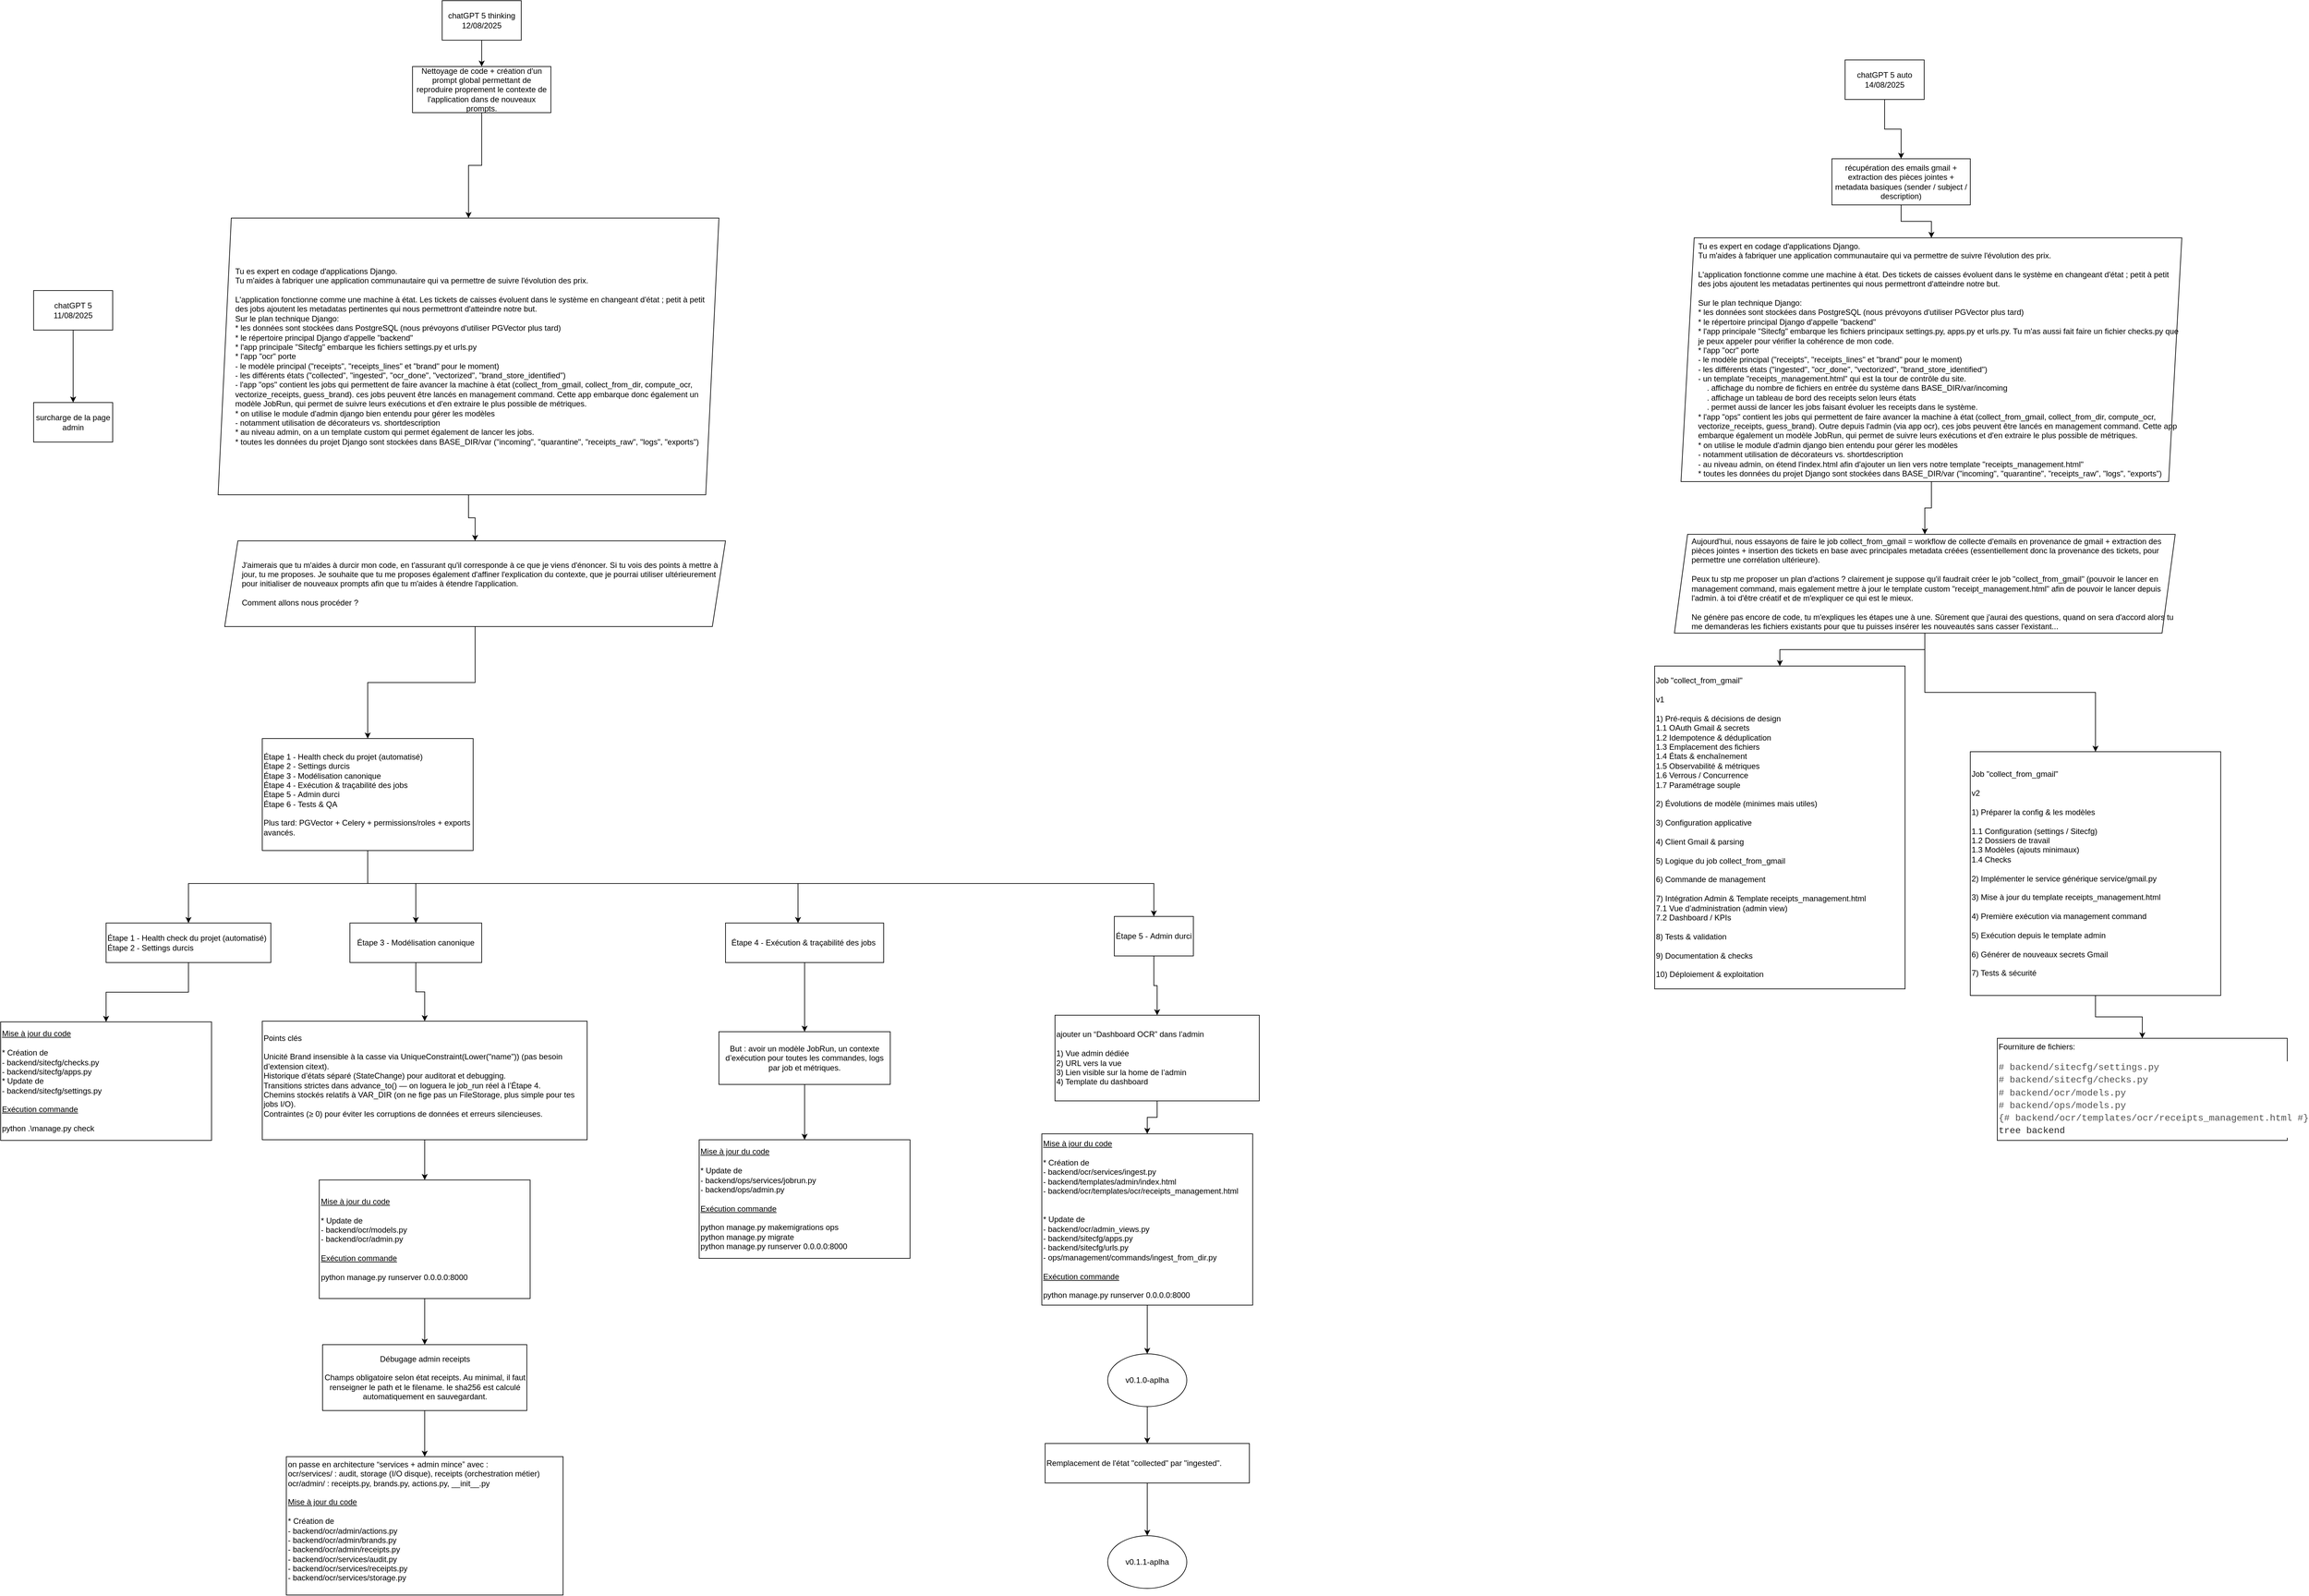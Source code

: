 <mxfile version="28.0.6">
  <diagram name="Page-1" id="8cAgOMzsa88dXhZdrE5C">
    <mxGraphModel dx="1042" dy="1891" grid="1" gridSize="10" guides="1" tooltips="1" connect="1" arrows="1" fold="1" page="1" pageScale="1" pageWidth="827" pageHeight="1169" math="0" shadow="0">
      <root>
        <mxCell id="0" />
        <mxCell id="1" parent="0" />
        <mxCell id="dkjHgfxtDHa3xEaJLgyd-1" style="edgeStyle=orthogonalEdgeStyle;rounded=0;orthogonalLoop=1;jettySize=auto;html=1;" parent="1" source="loap9uXRFmGftXZ2aNcR-1" target="loap9uXRFmGftXZ2aNcR-2" edge="1">
          <mxGeometry relative="1" as="geometry" />
        </mxCell>
        <mxCell id="loap9uXRFmGftXZ2aNcR-1" value="chatGPT 5&lt;div&gt;11/08/2025&lt;/div&gt;" style="rounded=0;whiteSpace=wrap;html=1;" parent="1" vertex="1">
          <mxGeometry x="160" y="60" width="120" height="60" as="geometry" />
        </mxCell>
        <mxCell id="loap9uXRFmGftXZ2aNcR-2" value="surcharge de la page admin" style="rounded=0;whiteSpace=wrap;html=1;" parent="1" vertex="1">
          <mxGeometry x="160" y="230" width="120" height="60" as="geometry" />
        </mxCell>
        <mxCell id="dkjHgfxtDHa3xEaJLgyd-6" style="edgeStyle=orthogonalEdgeStyle;rounded=0;orthogonalLoop=1;jettySize=auto;html=1;" parent="1" source="5na9Em1bIuvDeGic2Il7-7" target="dkjHgfxtDHa3xEaJLgyd-5" edge="1">
          <mxGeometry relative="1" as="geometry" />
        </mxCell>
        <mxCell id="5na9Em1bIuvDeGic2Il7-8" style="edgeStyle=orthogonalEdgeStyle;rounded=0;orthogonalLoop=1;jettySize=auto;html=1;" parent="1" source="dkjHgfxtDHa3xEaJLgyd-2" target="5na9Em1bIuvDeGic2Il7-7" edge="1">
          <mxGeometry relative="1" as="geometry" />
        </mxCell>
        <mxCell id="dkjHgfxtDHa3xEaJLgyd-2" value="Nettoyage de code + création d&#39;un prompt global permettant de reproduire proprement le contexte de l&#39;application dans de nouveaux prompts." style="rounded=0;whiteSpace=wrap;html=1;" parent="1" vertex="1">
          <mxGeometry x="735" y="-280" width="210" height="70" as="geometry" />
        </mxCell>
        <mxCell id="dkjHgfxtDHa3xEaJLgyd-3" style="edgeStyle=orthogonalEdgeStyle;rounded=0;orthogonalLoop=1;jettySize=auto;html=1;" parent="1" source="dkjHgfxtDHa3xEaJLgyd-4" target="dkjHgfxtDHa3xEaJLgyd-2" edge="1">
          <mxGeometry relative="1" as="geometry">
            <mxPoint x="840" y="-250" as="targetPoint" />
          </mxGeometry>
        </mxCell>
        <mxCell id="dkjHgfxtDHa3xEaJLgyd-4" value="chatGPT 5 thinking&lt;div&gt;12/08/2025&lt;/div&gt;" style="rounded=0;whiteSpace=wrap;html=1;" parent="1" vertex="1">
          <mxGeometry x="780" y="-380" width="120" height="60" as="geometry" />
        </mxCell>
        <mxCell id="dkjHgfxtDHa3xEaJLgyd-45" style="edgeStyle=orthogonalEdgeStyle;rounded=0;orthogonalLoop=1;jettySize=auto;html=1;" parent="1" source="dkjHgfxtDHa3xEaJLgyd-5" target="dkjHgfxtDHa3xEaJLgyd-44" edge="1">
          <mxGeometry relative="1" as="geometry" />
        </mxCell>
        <mxCell id="dkjHgfxtDHa3xEaJLgyd-5" value="&lt;div&gt;&lt;span style=&quot;background-color: transparent; color: light-dark(rgb(0, 0, 0), rgb(255, 255, 255));&quot;&gt;&lt;div style=&quot;&quot;&gt;J&#39;aimerais que tu m&#39;aides à durcir mon code, en t&#39;assurant qu&#39;il corresponde à ce que je viens d&#39;énoncer. Si tu vois des points à mettre à jour, tu me proposes. Je souhaite que tu me proposes également d&#39;affiner l&#39;explication du contexte, que je pourrai utiliser ultérieurement pour initialiser de nouveaux prompts afin que tu m&#39;aides à étendre l&#39;application.&lt;br&gt;&lt;br&gt;Comment allons nous procéder ?&lt;/div&gt;&lt;/span&gt;&lt;span style=&quot;background-color: transparent; color: light-dark(rgb(0, 0, 0), rgb(255, 255, 255));&quot;&gt;&lt;/span&gt;&lt;/div&gt;" style="shape=parallelogram;perimeter=parallelogramPerimeter;whiteSpace=wrap;html=1;fixedSize=1;align=left;spacingLeft=24;" parent="1" vertex="1">
          <mxGeometry x="450" y="440" width="760" height="130" as="geometry" />
        </mxCell>
        <mxCell id="5na9Em1bIuvDeGic2Il7-12" style="edgeStyle=orthogonalEdgeStyle;rounded=0;orthogonalLoop=1;jettySize=auto;html=1;" parent="1" source="dkjHgfxtDHa3xEaJLgyd-7" target="5na9Em1bIuvDeGic2Il7-11" edge="1">
          <mxGeometry relative="1" as="geometry" />
        </mxCell>
        <mxCell id="A_RzVAHbf0hk7DMENo9k-2" style="edgeStyle=orthogonalEdgeStyle;rounded=0;orthogonalLoop=1;jettySize=auto;html=1;" edge="1" parent="1" source="dkjHgfxtDHa3xEaJLgyd-7" target="A_RzVAHbf0hk7DMENo9k-1">
          <mxGeometry relative="1" as="geometry" />
        </mxCell>
        <mxCell id="dkjHgfxtDHa3xEaJLgyd-7" value="&lt;div&gt;&lt;span style=&quot;background-color: transparent; color: light-dark(rgb(0, 0, 0), rgb(255, 255, 255));&quot;&gt;Aujourd&#39;hui, nous essayons de faire le job&amp;nbsp;&lt;/span&gt;&lt;span style=&quot;background-color: transparent; color: light-dark(rgb(0, 0, 0), rgb(255, 255, 255));&quot;&gt;collect_from_gmail&amp;nbsp;&lt;/span&gt;&lt;span style=&quot;background-color: transparent; color: light-dark(rgb(0, 0, 0), rgb(255, 255, 255));&quot;&gt;= workflow de collecte d&#39;emails en provenance de gmail + extraction des pièces jointes + insertion des tickets en base avec principales metadata créées (essentiellement donc la provenance des tickets, pour permettre une corrélation ultérieure).&lt;/span&gt;&lt;/div&gt;&lt;div&gt;&lt;span style=&quot;background-color: transparent; color: light-dark(rgb(0, 0, 0), rgb(255, 255, 255));&quot;&gt;&lt;div style=&quot;&quot;&gt;&lt;span style=&quot;background-color: transparent; color: light-dark(rgb(0, 0, 0), rgb(255, 255, 255));&quot;&gt;&lt;br&gt;Peux tu stp me proposer un plan d&#39;actions ? clairement je suppose qu&#39;il faudrait créer le job &quot;collect_from_gmail&quot; (pouvoir le lancer en management command, mais egalement mettre à jour le template custom &quot;receipt_management.html&quot; afin de pouvoir le lancer depuis l&#39;admin. à toi d&#39;être créatif et de m&#39;expliquer ce qui est le mieux.&lt;br&gt;&lt;br&gt;Ne génère pas encore de code, tu m&#39;expliques les étapes une à une. Sûrement que j&#39;aurai des questions, quand on sera d&#39;accord alors tu me demanderas les fichiers existants pour que tu puisses insérer les nouveautés sans casser l&#39;existant...&lt;/span&gt;&lt;/div&gt;&lt;/span&gt;&lt;span style=&quot;background-color: transparent; color: light-dark(rgb(0, 0, 0), rgb(255, 255, 255));&quot;&gt;&lt;/span&gt;&lt;/div&gt;" style="shape=parallelogram;perimeter=parallelogramPerimeter;whiteSpace=wrap;html=1;fixedSize=1;align=left;spacingLeft=24;" parent="1" vertex="1">
          <mxGeometry x="2650" y="430" width="760" height="150" as="geometry" />
        </mxCell>
        <mxCell id="b1-2F7JApIBx82Chm0zd-1" style="edgeStyle=orthogonalEdgeStyle;rounded=0;orthogonalLoop=1;jettySize=auto;html=1;" parent="1" source="dkjHgfxtDHa3xEaJLgyd-8" target="5na9Em1bIuvDeGic2Il7-9" edge="1">
          <mxGeometry relative="1" as="geometry" />
        </mxCell>
        <mxCell id="dkjHgfxtDHa3xEaJLgyd-8" value="récupération des emails gmail + extraction des pièces jointes + metadata basiques (sender / subject / description)" style="rounded=0;whiteSpace=wrap;html=1;" parent="1" vertex="1">
          <mxGeometry x="2889" y="-140" width="210" height="70" as="geometry" />
        </mxCell>
        <mxCell id="dkjHgfxtDHa3xEaJLgyd-27" value="&lt;u&gt;Mise à jour du code&lt;/u&gt;&lt;div&gt;&lt;br&gt;* Création de&amp;nbsp;&lt;br&gt;&lt;div&gt;- backend/sitecfg/checks.py&lt;/div&gt;&lt;div&gt;- backend/sitecfg/apps.py&lt;br&gt;&lt;span style=&quot;text-align: center;&quot;&gt;* Update de&amp;nbsp;&lt;/span&gt;&lt;br style=&quot;text-align: center;&quot;&gt;&lt;span style=&quot;text-align: center;&quot;&gt;- backend/sitecfg/settings.py&lt;br&gt;&lt;br&gt;&lt;u&gt;Exécution&amp;nbsp;&lt;/u&gt;&lt;/span&gt;&lt;span style=&quot;text-align: center; background-color: transparent; color: light-dark(rgb(0, 0, 0), rgb(255, 255, 255));&quot;&gt;&lt;u&gt;commande&lt;br&gt;&lt;/u&gt;&lt;br&gt;&lt;/span&gt;&lt;span style=&quot;text-align: center;&quot;&gt;python .\manage.py check&lt;/span&gt;&lt;span style=&quot;text-align: center; background-color: transparent; color: light-dark(rgb(0, 0, 0), rgb(255, 255, 255));&quot;&gt;&lt;/span&gt;&lt;/div&gt;&lt;/div&gt;" style="rounded=0;whiteSpace=wrap;html=1;align=left;" parent="1" vertex="1">
          <mxGeometry x="110" y="1170" width="320" height="180" as="geometry" />
        </mxCell>
        <mxCell id="dkjHgfxtDHa3xEaJLgyd-48" style="edgeStyle=orthogonalEdgeStyle;rounded=0;orthogonalLoop=1;jettySize=auto;html=1;" parent="1" source="dkjHgfxtDHa3xEaJLgyd-44" target="dkjHgfxtDHa3xEaJLgyd-47" edge="1">
          <mxGeometry relative="1" as="geometry">
            <Array as="points">
              <mxPoint x="667" y="960" />
              <mxPoint x="395" y="960" />
            </Array>
          </mxGeometry>
        </mxCell>
        <mxCell id="dkjHgfxtDHa3xEaJLgyd-51" style="edgeStyle=orthogonalEdgeStyle;rounded=0;orthogonalLoop=1;jettySize=auto;html=1;" parent="1" source="dkjHgfxtDHa3xEaJLgyd-44" target="dkjHgfxtDHa3xEaJLgyd-50" edge="1">
          <mxGeometry relative="1" as="geometry">
            <mxPoint x="827" y="970" as="sourcePoint" />
            <mxPoint x="1470" y="1155" as="targetPoint" />
            <Array as="points">
              <mxPoint x="667" y="960" />
              <mxPoint x="1860" y="960" />
            </Array>
          </mxGeometry>
        </mxCell>
        <mxCell id="dkjHgfxtDHa3xEaJLgyd-55" style="edgeStyle=orthogonalEdgeStyle;rounded=0;orthogonalLoop=1;jettySize=auto;html=1;" parent="1" source="dkjHgfxtDHa3xEaJLgyd-44" target="dkjHgfxtDHa3xEaJLgyd-54" edge="1">
          <mxGeometry relative="1" as="geometry">
            <Array as="points">
              <mxPoint x="667" y="960" />
              <mxPoint x="740" y="960" />
            </Array>
          </mxGeometry>
        </mxCell>
        <mxCell id="dkjHgfxtDHa3xEaJLgyd-44" value="&lt;span style=&quot;text-align: center;&quot; data-end=&quot;276&quot; data-start=&quot;227&quot;&gt;&lt;span style=&quot;&quot; data-end=&quot;276&quot; data-start=&quot;227&quot;&gt;Étape 1 -&amp;nbsp;&lt;/span&gt;Health check du projet (automatisé)&lt;br&gt;&lt;/span&gt;&lt;div&gt;&lt;span style=&quot;text-align: center;&quot; data-end=&quot;276&quot; data-start=&quot;227&quot;&gt;&lt;span data-end=&quot;721&quot; data-start=&quot;692&quot;&gt;&lt;span style=&quot;background-color: transparent; color: light-dark(rgb(0, 0, 0), rgb(255, 255, 255));&quot; data-end=&quot;276&quot; data-start=&quot;227&quot;&gt;&lt;span data-end=&quot;721&quot; data-start=&quot;692&quot;&gt;Étape 2 -&amp;nbsp;&lt;/span&gt;&lt;/span&gt;Settings durcis&lt;br&gt;&lt;span data-end=&quot;1105&quot; data-start=&quot;1069&quot;&gt;&lt;span data-end=&quot;276&quot; data-start=&quot;227&quot;&gt;&lt;span data-end=&quot;721&quot; data-start=&quot;692&quot;&gt;&lt;span data-end=&quot;1105&quot; data-start=&quot;1069&quot;&gt;Étape 3 -&amp;nbsp;&lt;/span&gt;&lt;/span&gt;&lt;/span&gt;Modélisation canonique&lt;br&gt;&lt;span data-end=&quot;1663&quot; data-start=&quot;1617&quot;&gt;&lt;span data-end=&quot;276&quot; data-start=&quot;227&quot;&gt;&lt;span data-end=&quot;721&quot; data-start=&quot;692&quot;&gt;&lt;span data-end=&quot;1105&quot; data-start=&quot;1069&quot;&gt;&lt;span data-end=&quot;1663&quot; data-start=&quot;1617&quot;&gt;Étape 4 -&amp;nbsp;&lt;/span&gt;&lt;/span&gt;&lt;/span&gt;&lt;/span&gt;Exécution &amp;amp; traçabilité des jobs&amp;nbsp;&lt;/span&gt;&lt;/span&gt;&lt;/span&gt;&lt;/span&gt;&lt;/div&gt;&lt;div&gt;&lt;span style=&quot;text-align: center;&quot; data-end=&quot;276&quot; data-start=&quot;227&quot;&gt;&lt;span data-end=&quot;721&quot; data-start=&quot;692&quot;&gt;&lt;span data-end=&quot;1105&quot; data-start=&quot;1069&quot;&gt;&lt;span data-end=&quot;1663&quot; data-start=&quot;1617&quot;&gt;&lt;span data-end=&quot;2118&quot; data-start=&quot;2093&quot;&gt;&lt;span style=&quot;background-color: transparent; color: light-dark(rgb(0, 0, 0), rgb(255, 255, 255));&quot; data-end=&quot;276&quot; data-start=&quot;227&quot;&gt;&lt;span data-end=&quot;721&quot; data-start=&quot;692&quot;&gt;Étape 5 -&amp;nbsp;&lt;/span&gt;&lt;/span&gt;Admin durci&lt;/span&gt;&lt;/span&gt;&lt;/span&gt;&lt;/span&gt;&lt;/span&gt;&lt;/div&gt;&lt;div&gt;&lt;span style=&quot;text-align: center;&quot; data-end=&quot;276&quot; data-start=&quot;227&quot;&gt;&lt;span data-end=&quot;721&quot; data-start=&quot;692&quot;&gt;&lt;span data-end=&quot;1105&quot; data-start=&quot;1069&quot;&gt;&lt;span data-end=&quot;1663&quot; data-start=&quot;1617&quot;&gt;&lt;span data-end=&quot;2118&quot; data-start=&quot;2093&quot;&gt;&lt;span data-end=&quot;2527&quot; data-start=&quot;2503&quot;&gt;&lt;span style=&quot;background-color: transparent; color: light-dark(rgb(0, 0, 0), rgb(255, 255, 255));&quot; data-end=&quot;276&quot; data-start=&quot;227&quot;&gt;&lt;span data-end=&quot;721&quot; data-start=&quot;692&quot;&gt;Étape 6 -&amp;nbsp;&lt;/span&gt;&lt;/span&gt;Tests &amp;amp; QA&lt;/span&gt;&lt;/span&gt;&lt;/span&gt;&lt;/span&gt;&lt;/span&gt;&lt;/span&gt;&lt;/div&gt;&lt;div&gt;&lt;span style=&quot;background-color: transparent; color: light-dark(rgb(0, 0, 0), rgb(255, 255, 255)); text-align: center;&quot;&gt;&lt;br&gt;&lt;/span&gt;&lt;/div&gt;&lt;div&gt;&lt;span style=&quot;background-color: transparent; color: light-dark(rgb(0, 0, 0), rgb(255, 255, 255)); text-align: center;&quot;&gt;Plus tard:&amp;nbsp;PGVector + Celery + permissions/roles + exports avancés.&lt;/span&gt;&lt;/div&gt;" style="rounded=0;whiteSpace=wrap;html=1;align=left;fontStyle=0" parent="1" vertex="1">
          <mxGeometry x="507" y="740" width="320" height="170" as="geometry" />
        </mxCell>
        <mxCell id="dkjHgfxtDHa3xEaJLgyd-49" style="edgeStyle=orthogonalEdgeStyle;rounded=0;orthogonalLoop=1;jettySize=auto;html=1;" parent="1" source="dkjHgfxtDHa3xEaJLgyd-47" target="dkjHgfxtDHa3xEaJLgyd-27" edge="1">
          <mxGeometry relative="1" as="geometry" />
        </mxCell>
        <mxCell id="dkjHgfxtDHa3xEaJLgyd-47" value="&lt;span data-start=&quot;227&quot; data-end=&quot;276&quot;&gt;&lt;span data-start=&quot;227&quot; data-end=&quot;276&quot;&gt;Étape 1 -&amp;nbsp;&lt;/span&gt;Health check du projet (automatisé)&lt;br&gt;&lt;span data-start=&quot;227&quot; data-end=&quot;276&quot; style=&quot;color: light-dark(rgb(0, 0, 0), rgb(255, 255, 255)); background-color: transparent;&quot;&gt;&lt;span data-start=&quot;692&quot; data-end=&quot;721&quot;&gt;Étape 2 -&amp;nbsp;&lt;/span&gt;&lt;/span&gt;Settings durcis&lt;br&gt;&lt;/span&gt;" style="rounded=0;whiteSpace=wrap;html=1;align=left;" parent="1" vertex="1">
          <mxGeometry x="270" y="1020" width="250" height="60" as="geometry" />
        </mxCell>
        <mxCell id="dkjHgfxtDHa3xEaJLgyd-53" style="edgeStyle=orthogonalEdgeStyle;rounded=0;orthogonalLoop=1;jettySize=auto;html=1;" parent="1" source="dkjHgfxtDHa3xEaJLgyd-50" target="dkjHgfxtDHa3xEaJLgyd-52" edge="1">
          <mxGeometry relative="1" as="geometry" />
        </mxCell>
        <mxCell id="dkjHgfxtDHa3xEaJLgyd-50" value="&lt;div style=&quot;text-align: left;&quot;&gt;&lt;span style=&quot;text-align: center;&quot; data-end=&quot;276&quot; data-start=&quot;227&quot;&gt;&lt;span style=&quot;background-color: transparent; color: light-dark(rgb(0, 0, 0), rgb(255, 255, 255));&quot; data-end=&quot;276&quot; data-start=&quot;227&quot;&gt;&lt;span data-end=&quot;721&quot; data-start=&quot;692&quot;&gt;Étape 5 -&amp;nbsp;&lt;/span&gt;&lt;/span&gt;Admin durci&lt;/span&gt;&lt;/div&gt;" style="rounded=0;whiteSpace=wrap;html=1;" parent="1" vertex="1">
          <mxGeometry x="1800" y="1010" width="120" height="60" as="geometry" />
        </mxCell>
        <mxCell id="5na9Em1bIuvDeGic2Il7-2" style="edgeStyle=orthogonalEdgeStyle;rounded=0;orthogonalLoop=1;jettySize=auto;html=1;" parent="1" source="dkjHgfxtDHa3xEaJLgyd-52" target="5na9Em1bIuvDeGic2Il7-1" edge="1">
          <mxGeometry relative="1" as="geometry" />
        </mxCell>
        <mxCell id="dkjHgfxtDHa3xEaJLgyd-52" value="&lt;div&gt;ajouter un “Dashboard OCR” dans l’admin&lt;/div&gt;&lt;div&gt;&lt;br&gt;&lt;/div&gt;&lt;div&gt;1) Vue admin dédiée&lt;/div&gt;&lt;div&gt;2) URL vers la vue&lt;/div&gt;&lt;div&gt;3) Lien visible sur la home de l’admin&lt;/div&gt;&lt;div&gt;4) Template du dashboard&lt;/div&gt;" style="rounded=0;whiteSpace=wrap;html=1;align=left;" parent="1" vertex="1">
          <mxGeometry x="1710" y="1160" width="310" height="130" as="geometry" />
        </mxCell>
        <mxCell id="dkjHgfxtDHa3xEaJLgyd-57" style="edgeStyle=orthogonalEdgeStyle;rounded=0;orthogonalLoop=1;jettySize=auto;html=1;" parent="1" source="dkjHgfxtDHa3xEaJLgyd-54" target="dkjHgfxtDHa3xEaJLgyd-56" edge="1">
          <mxGeometry relative="1" as="geometry" />
        </mxCell>
        <mxCell id="dkjHgfxtDHa3xEaJLgyd-54" value="&lt;span data-end=&quot;276&quot; data-start=&quot;227&quot;&gt;Étape 3 -&amp;nbsp;&lt;/span&gt;Modélisation canonique" style="rounded=0;whiteSpace=wrap;html=1;" parent="1" vertex="1">
          <mxGeometry x="640" y="1020" width="200" height="60" as="geometry" />
        </mxCell>
        <mxCell id="qobuwuR_mwM1VG5iIdwQ-2" style="edgeStyle=orthogonalEdgeStyle;rounded=0;orthogonalLoop=1;jettySize=auto;html=1;" parent="1" source="dkjHgfxtDHa3xEaJLgyd-56" target="qobuwuR_mwM1VG5iIdwQ-1" edge="1">
          <mxGeometry relative="1" as="geometry" />
        </mxCell>
        <mxCell id="dkjHgfxtDHa3xEaJLgyd-56" value="Points clés&lt;div&gt;&lt;br&gt;&lt;div&gt;Unicité Brand insensible à la casse via UniqueConstraint(Lower(&quot;name&quot;)) (pas besoin d’extension citext).&lt;/div&gt;&lt;div&gt;Historique d’états séparé (StateChange) pour auditorat et debugging.&lt;/div&gt;&lt;div&gt;Transitions strictes dans advance_to() — on loguera le job_run réel à l’Étape 4.&lt;/div&gt;&lt;div&gt;Chemins stockés relatifs à VAR_DIR (on ne fige pas un FileStorage, plus simple pour tes jobs I/O).&lt;/div&gt;&lt;div&gt;Contraintes (≥ 0) pour éviter les corruptions de données et erreurs silencieuses.&lt;/div&gt;&lt;div&gt;&lt;br&gt;&lt;/div&gt;&lt;/div&gt;" style="rounded=0;whiteSpace=wrap;html=1;align=left;" parent="1" vertex="1">
          <mxGeometry x="507" y="1169" width="493" height="180" as="geometry" />
        </mxCell>
        <mxCell id="qobuwuR_mwM1VG5iIdwQ-4" style="edgeStyle=orthogonalEdgeStyle;rounded=0;orthogonalLoop=1;jettySize=auto;html=1;" parent="1" source="qobuwuR_mwM1VG5iIdwQ-1" target="qobuwuR_mwM1VG5iIdwQ-3" edge="1">
          <mxGeometry relative="1" as="geometry" />
        </mxCell>
        <mxCell id="qobuwuR_mwM1VG5iIdwQ-1" value="&lt;u&gt;Mise à jour du code&lt;/u&gt;&lt;div&gt;&lt;br&gt;&lt;div&gt;&lt;span style=&quot;text-align: center;&quot;&gt;* Update de&amp;nbsp;&lt;/span&gt;&lt;br style=&quot;text-align: center;&quot;&gt;&lt;span style=&quot;text-align: center;&quot;&gt;- backend/ocr/models.py&lt;br&gt;&lt;/span&gt;&lt;span style=&quot;text-align: center;&quot;&gt;- backend/ocr/admin.py&lt;/span&gt;&lt;br style=&quot;text-align: center;&quot;&gt;&lt;span style=&quot;text-align: center;&quot;&gt;&lt;br&gt;&lt;/span&gt;&lt;/div&gt;&lt;div&gt;&lt;span style=&quot;text-align: center;&quot;&gt;&lt;u&gt;Exécution&amp;nbsp;&lt;/u&gt;&lt;/span&gt;&lt;span style=&quot;text-align: center; background-color: transparent; color: light-dark(rgb(0, 0, 0), rgb(255, 255, 255));&quot;&gt;&lt;u&gt;commande&lt;br&gt;&lt;/u&gt;&lt;br&gt;&lt;/span&gt;&lt;span style=&quot;text-align: center;&quot;&gt;python&amp;nbsp;&lt;/span&gt;&lt;span style=&quot;text-align: center; background-color: transparent;&quot;&gt;&lt;/span&gt;&lt;span style=&quot;background-color: transparent;&quot;&gt;manage.py runserver 0.0.0.0:8000&lt;/span&gt;&lt;/div&gt;&lt;/div&gt;" style="rounded=0;whiteSpace=wrap;html=1;align=left;" parent="1" vertex="1">
          <mxGeometry x="593.5" y="1410" width="320" height="180" as="geometry" />
        </mxCell>
        <mxCell id="qobuwuR_mwM1VG5iIdwQ-6" style="edgeStyle=orthogonalEdgeStyle;rounded=0;orthogonalLoop=1;jettySize=auto;html=1;" parent="1" source="qobuwuR_mwM1VG5iIdwQ-3" target="qobuwuR_mwM1VG5iIdwQ-5" edge="1">
          <mxGeometry relative="1" as="geometry" />
        </mxCell>
        <mxCell id="qobuwuR_mwM1VG5iIdwQ-3" value="Débugage admin receipts&lt;br&gt;&lt;br&gt;Champs obligatoire selon état receipts. Au minimal, il faut renseigner le path et le filename. le sha256 est calculé automatiquement en sauvegardant." style="rounded=0;whiteSpace=wrap;html=1;" parent="1" vertex="1">
          <mxGeometry x="598.5" y="1660" width="310" height="100" as="geometry" />
        </mxCell>
        <mxCell id="qobuwuR_mwM1VG5iIdwQ-5" value="&lt;div&gt;on passe en architecture “services + admin mince” avec :&lt;/div&gt;&lt;div&gt;ocr/services/ : audit, storage (I/O disque), receipts (orchestration métier)&lt;/div&gt;&lt;div&gt;ocr/admin/ : receipts.py, brands.py, actions.py, __init__.py&lt;/div&gt;&lt;div&gt;&lt;br&gt;&lt;u&gt;Mise à jour du code&lt;/u&gt;&lt;div&gt;&lt;br&gt;&lt;div&gt;&lt;span style=&quot;text-align: center;&quot;&gt;* Création de&amp;nbsp;&lt;br&gt;-&amp;nbsp;&lt;/span&gt;&lt;span style=&quot;background-color: transparent;&quot;&gt;backend/ocr/admin/actions.py&lt;/span&gt;&lt;/div&gt;&lt;div&gt;&lt;span style=&quot;text-align: center; background-color: transparent; color: light-dark(rgb(0, 0, 0), rgb(255, 255, 255));&quot;&gt;- backend/ocr/admin/brands.py&lt;/span&gt;&lt;/div&gt;&lt;div&gt;&lt;span style=&quot;text-align: center; background-color: transparent; color: light-dark(rgb(0, 0, 0), rgb(255, 255, 255));&quot;&gt;- backend/ocr/admin/receipts.py&lt;/span&gt;&lt;/div&gt;&lt;div&gt;&lt;span style=&quot;text-align: center; background-color: transparent; color: light-dark(rgb(0, 0, 0), rgb(255, 255, 255));&quot;&gt;- backend/ocr/services/audit.py&lt;/span&gt;&lt;/div&gt;&lt;div&gt;&lt;span style=&quot;text-align: center; background-color: transparent; color: light-dark(rgb(0, 0, 0), rgb(255, 255, 255));&quot;&gt;- backend/ocr/services/receipts.py&lt;/span&gt;&lt;/div&gt;&lt;div&gt;&lt;span style=&quot;text-align: center; background-color: transparent; color: light-dark(rgb(0, 0, 0), rgb(255, 255, 255));&quot;&gt;- backend/ocr/services/storage.py&lt;/span&gt;&lt;/div&gt;&lt;div&gt;&lt;span style=&quot;text-align: center;&quot;&gt;&amp;nbsp;&lt;/span&gt;&lt;br style=&quot;text-align: center;&quot;&gt;&lt;/div&gt;&lt;/div&gt;&lt;/div&gt;" style="rounded=0;whiteSpace=wrap;html=1;align=left;" parent="1" vertex="1">
          <mxGeometry x="543.5" y="1830" width="420" height="210" as="geometry" />
        </mxCell>
        <mxCell id="qobuwuR_mwM1VG5iIdwQ-10" style="edgeStyle=orthogonalEdgeStyle;rounded=0;orthogonalLoop=1;jettySize=auto;html=1;" parent="1" source="qobuwuR_mwM1VG5iIdwQ-7" target="qobuwuR_mwM1VG5iIdwQ-9" edge="1">
          <mxGeometry relative="1" as="geometry" />
        </mxCell>
        <mxCell id="qobuwuR_mwM1VG5iIdwQ-7" value="&lt;div style=&quot;text-align: left;&quot;&gt;&lt;span style=&quot;text-align: center;&quot; data-end=&quot;276&quot; data-start=&quot;227&quot;&gt;&lt;span data-end=&quot;276&quot; data-start=&quot;227&quot;&gt;&lt;span data-end=&quot;721&quot; data-start=&quot;692&quot;&gt;&lt;span data-end=&quot;1105&quot; data-start=&quot;1069&quot;&gt;&lt;span data-end=&quot;1663&quot; data-start=&quot;1617&quot;&gt;Étape 4 -&amp;nbsp;&lt;/span&gt;&lt;/span&gt;&lt;/span&gt;&lt;/span&gt;Exécution &amp;amp; traçabilité des jobs&amp;nbsp;&lt;/span&gt;&lt;/div&gt;" style="rounded=0;whiteSpace=wrap;html=1;" parent="1" vertex="1">
          <mxGeometry x="1210" y="1020" width="240" height="60" as="geometry" />
        </mxCell>
        <mxCell id="qobuwuR_mwM1VG5iIdwQ-8" style="edgeStyle=orthogonalEdgeStyle;rounded=0;orthogonalLoop=1;jettySize=auto;html=1;" parent="1" source="dkjHgfxtDHa3xEaJLgyd-44" target="qobuwuR_mwM1VG5iIdwQ-7" edge="1">
          <mxGeometry relative="1" as="geometry">
            <mxPoint x="840" y="990" as="sourcePoint" />
            <mxPoint x="913" y="1100" as="targetPoint" />
            <Array as="points">
              <mxPoint x="667" y="960" />
              <mxPoint x="1320" y="960" />
            </Array>
          </mxGeometry>
        </mxCell>
        <mxCell id="qobuwuR_mwM1VG5iIdwQ-12" style="edgeStyle=orthogonalEdgeStyle;rounded=0;orthogonalLoop=1;jettySize=auto;html=1;" parent="1" source="qobuwuR_mwM1VG5iIdwQ-9" target="qobuwuR_mwM1VG5iIdwQ-11" edge="1">
          <mxGeometry relative="1" as="geometry" />
        </mxCell>
        <mxCell id="qobuwuR_mwM1VG5iIdwQ-9" value="But : avoir un modèle JobRun, un contexte d’exécution pour toutes les commandes, logs par job et métriques." style="rounded=0;whiteSpace=wrap;html=1;" parent="1" vertex="1">
          <mxGeometry x="1200" y="1185" width="260" height="80" as="geometry" />
        </mxCell>
        <mxCell id="qobuwuR_mwM1VG5iIdwQ-11" value="&lt;u&gt;Mise à jour du code&lt;/u&gt;&lt;div&gt;&lt;br&gt;&lt;div&gt;&lt;span style=&quot;text-align: center;&quot;&gt;* Update de&amp;nbsp;&lt;/span&gt;&lt;br style=&quot;text-align: center;&quot;&gt;&lt;span style=&quot;text-align: center;&quot;&gt;- backend/ops/services/jobrun.py&lt;br&gt;&lt;/span&gt;&lt;span style=&quot;text-align: center;&quot;&gt;- backend/ops/admin.py&lt;/span&gt;&lt;br style=&quot;text-align: center;&quot;&gt;&lt;span style=&quot;text-align: center;&quot;&gt;&lt;br&gt;&lt;/span&gt;&lt;/div&gt;&lt;div&gt;&lt;span style=&quot;text-align: center;&quot;&gt;&lt;u&gt;Exécution&amp;nbsp;&lt;/u&gt;&lt;/span&gt;&lt;span style=&quot;text-align: center; background-color: transparent;&quot;&gt;&lt;u style=&quot;color: light-dark(rgb(0, 0, 0), rgb(255, 255, 255));&quot;&gt;commande&lt;br&gt;&lt;/u&gt;&lt;br&gt;python manage.py makemigrations ops&lt;/span&gt;&lt;/div&gt;&lt;div&gt;&lt;span style=&quot;text-align: center; background-color: transparent;&quot;&gt;python manage.py migrate&lt;br&gt;&lt;/span&gt;&lt;span style=&quot;text-align: center;&quot;&gt;python&amp;nbsp;&lt;/span&gt;&lt;span style=&quot;text-align: center; background-color: transparent;&quot;&gt;&lt;/span&gt;&lt;span style=&quot;background-color: transparent;&quot;&gt;manage.py runserver 0.0.0.0:8000&lt;/span&gt;&lt;/div&gt;&lt;/div&gt;" style="rounded=0;whiteSpace=wrap;html=1;align=left;" parent="1" vertex="1">
          <mxGeometry x="1170" y="1349" width="320" height="180" as="geometry" />
        </mxCell>
        <mxCell id="5na9Em1bIuvDeGic2Il7-4" style="edgeStyle=orthogonalEdgeStyle;rounded=0;orthogonalLoop=1;jettySize=auto;html=1;" parent="1" source="5na9Em1bIuvDeGic2Il7-1" target="5na9Em1bIuvDeGic2Il7-3" edge="1">
          <mxGeometry relative="1" as="geometry" />
        </mxCell>
        <mxCell id="5na9Em1bIuvDeGic2Il7-1" value="&lt;u&gt;Mise à jour du code&lt;/u&gt;&lt;div&gt;&lt;br&gt;* Création de&amp;nbsp;&lt;/div&gt;&lt;div&gt;&lt;div&gt;- backend/ocr/services/ingest.py&lt;/div&gt;&lt;div&gt;- backend/templates/admin/index.html&lt;/div&gt;&lt;div&gt;- backend/ocr/templates/ocr/receipts_management.html&lt;/div&gt;&lt;div&gt;&lt;span style=&quot;text-align: center;&quot;&gt;&lt;br&gt;&lt;br&gt;* Update de&amp;nbsp;&lt;/span&gt;&lt;/div&gt;&lt;div&gt;&lt;span style=&quot;text-align: center; background-color: transparent; color: light-dark(rgb(0, 0, 0), rgb(255, 255, 255));&quot;&gt;- backend/ocr/admin_views.py&lt;/span&gt;&lt;/div&gt;&lt;div&gt;&lt;span style=&quot;text-align: center; background-color: transparent; color: light-dark(rgb(0, 0, 0), rgb(255, 255, 255));&quot;&gt;- backend/sitecfg/apps.py&lt;/span&gt;&lt;/div&gt;&lt;div&gt;&lt;span style=&quot;text-align: center; background-color: transparent; color: light-dark(rgb(0, 0, 0), rgb(255, 255, 255));&quot;&gt;- backend/sitecfg/urls.py&lt;/span&gt;&lt;/div&gt;&lt;div&gt;&lt;span style=&quot;text-align: center; background-color: transparent; color: light-dark(rgb(0, 0, 0), rgb(255, 255, 255));&quot;&gt;- ops/management/commands/ingest_from_dir.py&lt;/span&gt;&lt;span style=&quot;text-align: center;&quot;&gt;&lt;br&gt;&lt;/span&gt;&lt;/div&gt;&lt;div&gt;&lt;span style=&quot;text-align: center;&quot;&gt;&lt;u&gt;&lt;br&gt;&lt;/u&gt;&lt;/span&gt;&lt;/div&gt;&lt;div&gt;&lt;span style=&quot;text-align: center;&quot;&gt;&lt;u&gt;Exécution&amp;nbsp;&lt;/u&gt;&lt;/span&gt;&lt;span style=&quot;text-align: center; background-color: transparent;&quot;&gt;&lt;u style=&quot;color: light-dark(rgb(0, 0, 0), rgb(255, 255, 255));&quot;&gt;commande&lt;br&gt;&lt;/u&gt;&lt;/span&gt;&lt;span style=&quot;background-color: transparent; color: light-dark(rgb(0, 0, 0), rgb(255, 255, 255)); text-align: center;&quot;&gt;&lt;br&gt;&lt;/span&gt;&lt;/div&gt;&lt;div&gt;&lt;span style=&quot;background-color: transparent; color: light-dark(rgb(0, 0, 0), rgb(255, 255, 255)); text-align: center;&quot;&gt;python&amp;nbsp;&lt;/span&gt;&lt;span style=&quot;background-color: transparent; color: light-dark(rgb(0, 0, 0), rgb(255, 255, 255)); text-align: center;&quot;&gt;&lt;/span&gt;&lt;span style=&quot;background-color: transparent; color: light-dark(rgb(0, 0, 0), rgb(255, 255, 255));&quot;&gt;manage.py runserver 0.0.0.0:8000&lt;/span&gt;&lt;span style=&quot;text-align: center; background-color: transparent;&quot;&gt;&lt;/span&gt;&lt;/div&gt;&lt;/div&gt;" style="rounded=0;whiteSpace=wrap;html=1;align=left;" parent="1" vertex="1">
          <mxGeometry x="1690" y="1340" width="320" height="260" as="geometry" />
        </mxCell>
        <mxCell id="5na9Em1bIuvDeGic2Il7-14" style="edgeStyle=orthogonalEdgeStyle;rounded=0;orthogonalLoop=1;jettySize=auto;html=1;" parent="1" source="5na9Em1bIuvDeGic2Il7-3" target="5na9Em1bIuvDeGic2Il7-13" edge="1">
          <mxGeometry relative="1" as="geometry" />
        </mxCell>
        <mxCell id="5na9Em1bIuvDeGic2Il7-3" value="v0.1.0-aplha" style="ellipse;whiteSpace=wrap;html=1;" parent="1" vertex="1">
          <mxGeometry x="1790" y="1674" width="120" height="80" as="geometry" />
        </mxCell>
        <mxCell id="5na9Em1bIuvDeGic2Il7-6" style="edgeStyle=orthogonalEdgeStyle;rounded=0;orthogonalLoop=1;jettySize=auto;html=1;" parent="1" source="5na9Em1bIuvDeGic2Il7-5" target="dkjHgfxtDHa3xEaJLgyd-8" edge="1">
          <mxGeometry relative="1" as="geometry" />
        </mxCell>
        <mxCell id="5na9Em1bIuvDeGic2Il7-5" value="chatGPT 5 auto&lt;div&gt;14/08/2025&lt;/div&gt;" style="rounded=0;whiteSpace=wrap;html=1;" parent="1" vertex="1">
          <mxGeometry x="2909" y="-290" width="120" height="60" as="geometry" />
        </mxCell>
        <mxCell id="5na9Em1bIuvDeGic2Il7-7" value="Tu es expert en codage d&#39;applications Django.&lt;br&gt;Tu m&#39;aides à fabriquer une application communautaire qui va permettre de suivre l&#39;évolution des prix.&lt;br&gt;&lt;br&gt;L&#39;application fonctionne comme une machine à état. Les tickets de caisses évoluent dans le système en changeant d&#39;état ; petit à petit des jobs ajoutent les metadatas pertinentes qui nous permettront d&#39;atteindre notre but.&lt;br&gt;Sur le plan technique Django:&lt;br&gt;* les données sont stockées dans PostgreSQL (nous prévoyons d&#39;utiliser PGVector plus tard)&lt;br&gt;* le répertoire principal Django d&#39;appelle &quot;backend&quot;&lt;br&gt;* l&#39;app principale &quot;Sitecfg&quot; embarque les fichiers settings.py et urls.py&lt;br&gt;* l&#39;app &quot;ocr&quot; porte&lt;br&gt;- le modèle principal (&quot;receipts&quot;, &quot;receipts_lines&quot; et &quot;brand&quot; pour le moment)&lt;div&gt;- les différents états (&lt;span style=&quot;background-color: transparent;&quot;&gt;&quot;collected&quot;, &quot;ingested&quot;,&amp;nbsp;&lt;/span&gt;&lt;span style=&quot;background-color: transparent; color: light-dark(rgb(0, 0, 0), rgb(255, 255, 255));&quot;&gt;&quot;ocr_done&quot;,&amp;nbsp;&lt;/span&gt;&lt;span style=&quot;background-color: transparent; color: light-dark(rgb(0, 0, 0), rgb(255, 255, 255));&quot;&gt;&quot;vectorized&quot;,&amp;nbsp;&lt;/span&gt;&lt;span style=&quot;background-color: transparent; color: light-dark(rgb(0, 0, 0), rgb(255, 255, 255));&quot;&gt;&quot;brand_store_identified&quot;&lt;/span&gt;&lt;span style=&quot;background-color: transparent; color: light-dark(rgb(0, 0, 0), rgb(255, 255, 255));&quot;&gt;)&lt;/span&gt;&lt;/div&gt;&lt;div&gt;&lt;span style=&quot;background-color: transparent; color: light-dark(rgb(0, 0, 0), rgb(255, 255, 255));&quot;&gt;- l&#39;app &quot;ops&quot; contient les&amp;nbsp;jobs qui permettent de faire avancer la machine à état (collect_from_gmail, collect_from_dir, compute_ocr, vectorize_receipts, guess_brand).&amp;nbsp;&lt;/span&gt;&lt;span style=&quot;background-color: transparent; color: light-dark(rgb(0, 0, 0), rgb(255, 255, 255));&quot;&gt;ces jobs peuvent être lancés en management command. Cette app embarque donc également un modèle JobRun, qui permet de suivre leurs exécutions et d&#39;en extraire le plus possible de métriques.&lt;/span&gt;&lt;/div&gt;&lt;div&gt;&lt;span style=&quot;background-color: transparent; color: light-dark(rgb(0, 0, 0), rgb(255, 255, 255));&quot;&gt;* on utilise le module d&#39;admin django bien entendu pour gérer les modèles&lt;/span&gt;&lt;/div&gt;&lt;div&gt;&lt;span style=&quot;background-color: transparent; color: light-dark(rgb(0, 0, 0), rgb(255, 255, 255));&quot;&gt;- notamment utilisation de décorateurs vs. shortdescription&lt;/span&gt;&lt;/div&gt;&lt;div&gt;&lt;span style=&quot;background-color: transparent; color: light-dark(rgb(0, 0, 0), rgb(255, 255, 255));&quot;&gt;* au niveau admin, on a un template custom qui permet également de lancer les jobs.&lt;/span&gt;&lt;/div&gt;&lt;div&gt;* toutes les données du projet Django sont stockées dans&amp;nbsp;BASE_DIR/var (&quot;&lt;span style=&quot;background-color: transparent; color: light-dark(rgb(0, 0, 0), rgb(255, 255, 255));&quot;&gt;incoming&quot;, &quot;&lt;/span&gt;&lt;span style=&quot;background-color: transparent; color: light-dark(rgb(0, 0, 0), rgb(255, 255, 255));&quot;&gt;quarantine&quot;, &quot;&lt;/span&gt;&lt;span style=&quot;background-color: transparent; color: light-dark(rgb(0, 0, 0), rgb(255, 255, 255));&quot;&gt;receipts_raw&quot;, &quot;&lt;/span&gt;&lt;span style=&quot;background-color: transparent; color: light-dark(rgb(0, 0, 0), rgb(255, 255, 255));&quot;&gt;logs&quot;, &quot;&lt;/span&gt;&lt;span style=&quot;background-color: transparent; color: light-dark(rgb(0, 0, 0), rgb(255, 255, 255));&quot;&gt;exports&quot;)&lt;/span&gt;&lt;span style=&quot;background-color: transparent; color: light-dark(rgb(0, 0, 0), rgb(255, 255, 255));&quot;&gt;&lt;/span&gt;&lt;/div&gt;" style="shape=parallelogram;perimeter=parallelogramPerimeter;whiteSpace=wrap;html=1;fixedSize=1;align=left;spacingLeft=24;" parent="1" vertex="1">
          <mxGeometry x="440" y="-50" width="760" height="420" as="geometry" />
        </mxCell>
        <mxCell id="5na9Em1bIuvDeGic2Il7-10" style="edgeStyle=orthogonalEdgeStyle;rounded=0;orthogonalLoop=1;jettySize=auto;html=1;" parent="1" source="5na9Em1bIuvDeGic2Il7-9" target="dkjHgfxtDHa3xEaJLgyd-7" edge="1">
          <mxGeometry relative="1" as="geometry" />
        </mxCell>
        <mxCell id="5na9Em1bIuvDeGic2Il7-9" value="Tu es expert en codage d&#39;applications Django.&lt;br&gt;Tu m&#39;aides à fabriquer une application communautaire qui va permettre de suivre l&#39;évolution des prix.&lt;br&gt;&lt;br&gt;L&#39;application fonctionne comme une machine à état. Des tickets de caisses évoluent dans le système en changeant d&#39;état ; petit à petit des jobs ajoutent les metadatas pertinentes qui nous permettront d&#39;atteindre notre but.&lt;br&gt;&lt;br&gt;Sur le plan technique Django:&lt;br&gt;* les données sont stockées dans PostgreSQL (nous prévoyons d&#39;utiliser PGVector plus tard)&lt;br&gt;* le répertoire principal Django d&#39;appelle &quot;backend&quot;&lt;br&gt;* l&#39;app principale &quot;Sitecfg&quot; embarque les fichiers principaux settings.py, apps.py et urls.py. Tu m&#39;as aussi fait faire un fichier checks.py que je peux appeler pour vérifier la cohérence de mon code.&lt;br&gt;* l&#39;app &quot;ocr&quot; porte&lt;br&gt;- le modèle principal (&quot;receipts&quot;, &quot;receipts_lines&quot; et &quot;brand&quot; pour le moment)&lt;div&gt;- les différents états (&lt;span style=&quot;background-color: transparent;&quot;&gt;&quot;ingested&quot;,&amp;nbsp;&lt;/span&gt;&lt;span style=&quot;background-color: transparent; color: light-dark(rgb(0, 0, 0), rgb(255, 255, 255));&quot;&gt;&quot;ocr_done&quot;,&amp;nbsp;&lt;/span&gt;&lt;span style=&quot;background-color: transparent; color: light-dark(rgb(0, 0, 0), rgb(255, 255, 255));&quot;&gt;&quot;vectorized&quot;,&amp;nbsp;&lt;/span&gt;&lt;span style=&quot;background-color: transparent; color: light-dark(rgb(0, 0, 0), rgb(255, 255, 255));&quot;&gt;&quot;brand_store_identified&quot;&lt;/span&gt;&lt;span style=&quot;background-color: transparent; color: light-dark(rgb(0, 0, 0), rgb(255, 255, 255));&quot;&gt;)&lt;/span&gt;&lt;/div&gt;&lt;div&gt;&lt;span style=&quot;background-color: transparent; color: light-dark(rgb(0, 0, 0), rgb(255, 255, 255));&quot;&gt;- un template &quot;receipts_management.html&quot; qui est la tour de contrôle du site.&lt;/span&gt;&lt;/div&gt;&lt;div&gt;&lt;span style=&quot;background-color: transparent; color: light-dark(rgb(0, 0, 0), rgb(255, 255, 255));&quot;&gt;&amp;nbsp; &amp;nbsp; . affichage du nombre de fichiers en entrée du système dans&amp;nbsp;&lt;/span&gt;&lt;span style=&quot;background-color: transparent; color: light-dark(rgb(0, 0, 0), rgb(255, 255, 255));&quot;&gt;BASE_DIR/var/&lt;/span&gt;&lt;span style=&quot;background-color: transparent; color: light-dark(rgb(0, 0, 0), rgb(255, 255, 255));&quot;&gt;incoming&lt;/span&gt;&lt;/div&gt;&lt;div&gt;&lt;span style=&quot;background-color: transparent; color: light-dark(rgb(0, 0, 0), rgb(255, 255, 255));&quot;&gt;&amp;nbsp; &amp;nbsp; . affichage un tableau de bord des receipts selon leurs états&lt;/span&gt;&lt;/div&gt;&lt;div&gt;&lt;span style=&quot;background-color: transparent; color: light-dark(rgb(0, 0, 0), rgb(255, 255, 255));&quot;&gt;&amp;nbsp; &amp;nbsp; . permet aussi de lancer les jobs faisant évoluer les receipts dans le système.&lt;/span&gt;&lt;/div&gt;&lt;div&gt;&lt;span style=&quot;background-color: transparent; color: light-dark(rgb(0, 0, 0), rgb(255, 255, 255));&quot;&gt;* l&#39;app &quot;ops&quot; contient les&amp;nbsp;jobs qui permettent de faire avancer la machine à état (collect_from_gmail, collect_from_dir, compute_ocr, vectorize_receipts, guess_brand). Outre depuis l&#39;admin (via app ocr),&amp;nbsp;&lt;/span&gt;&lt;span style=&quot;background-color: transparent; color: light-dark(rgb(0, 0, 0), rgb(255, 255, 255));&quot;&gt;ces jobs peuvent être lancés en management command. Cette app embarque également un modèle JobRun, qui permet de suivre leurs exécutions et d&#39;en extraire le plus possible de métriques.&lt;/span&gt;&lt;/div&gt;&lt;div&gt;&lt;span style=&quot;background-color: transparent; color: light-dark(rgb(0, 0, 0), rgb(255, 255, 255));&quot;&gt;* on utilise le module d&#39;admin django bien entendu pour gérer les modèles&lt;/span&gt;&lt;/div&gt;&lt;div&gt;&lt;span style=&quot;background-color: transparent; color: light-dark(rgb(0, 0, 0), rgb(255, 255, 255));&quot;&gt;- notamment utilisation de décorateurs vs. shortdescription&lt;/span&gt;&lt;/div&gt;&lt;div&gt;&lt;span style=&quot;background-color: transparent; color: light-dark(rgb(0, 0, 0), rgb(255, 255, 255));&quot;&gt;- au niveau admin, on étend l&#39;index.html afin d&#39;ajouter un lien vers notre template &quot;receipts_management.html&quot;&lt;/span&gt;&lt;/div&gt;&lt;div&gt;* toutes les données du projet Django sont stockées dans&amp;nbsp;BASE_DIR/var (&quot;&lt;span style=&quot;background-color: transparent; color: light-dark(rgb(0, 0, 0), rgb(255, 255, 255));&quot;&gt;incoming&quot;, &quot;&lt;/span&gt;&lt;span style=&quot;background-color: transparent; color: light-dark(rgb(0, 0, 0), rgb(255, 255, 255));&quot;&gt;quarantine&quot;, &quot;&lt;/span&gt;&lt;span style=&quot;background-color: transparent; color: light-dark(rgb(0, 0, 0), rgb(255, 255, 255));&quot;&gt;receipts_raw&quot;, &quot;&lt;/span&gt;&lt;span style=&quot;background-color: transparent; color: light-dark(rgb(0, 0, 0), rgb(255, 255, 255));&quot;&gt;logs&quot;, &quot;&lt;/span&gt;&lt;span style=&quot;background-color: transparent; color: light-dark(rgb(0, 0, 0), rgb(255, 255, 255));&quot;&gt;exports&quot;)&lt;/span&gt;&lt;span style=&quot;background-color: transparent; color: light-dark(rgb(0, 0, 0), rgb(255, 255, 255));&quot;&gt;&lt;/span&gt;&lt;/div&gt;" style="shape=parallelogram;perimeter=parallelogramPerimeter;whiteSpace=wrap;html=1;fixedSize=1;align=left;spacingLeft=24;" parent="1" vertex="1">
          <mxGeometry x="2660" y="-20" width="760" height="370" as="geometry" />
        </mxCell>
        <mxCell id="5na9Em1bIuvDeGic2Il7-11" value="&lt;div&gt;&lt;div&gt;Job &quot;collect_from_gmail&quot;&lt;/div&gt;&lt;div&gt;&lt;br&gt;&lt;/div&gt;&lt;div&gt;v1&lt;br&gt;&lt;span style=&quot;background-color: transparent; color: light-dark(rgb(0, 0, 0), rgb(255, 255, 255));&quot;&gt;&lt;br&gt;&lt;/span&gt;&lt;/div&gt;&lt;div&gt;&lt;span style=&quot;background-color: transparent; color: light-dark(rgb(0, 0, 0), rgb(255, 255, 255));&quot;&gt;1) Pré-requis &amp;amp; décisions de design&lt;/span&gt;&lt;/div&gt;&lt;/div&gt;&lt;div&gt;&lt;div&gt;1.1 OAuth Gmail &amp;amp; secrets&lt;/div&gt;&lt;/div&gt;&lt;div&gt;&lt;div&gt;1.2 Idempotence &amp;amp; déduplication&lt;/div&gt;&lt;/div&gt;&lt;div&gt;&lt;div&gt;1.3 Emplacement des fichiers&lt;/div&gt;&lt;/div&gt;&lt;div&gt;&lt;div&gt;1.4 États &amp;amp; enchaînement&lt;/div&gt;&lt;/div&gt;&lt;div&gt;&lt;div&gt;1.5 Observabilité &amp;amp; métriques&lt;/div&gt;&lt;/div&gt;&lt;div&gt;&lt;div&gt;1.6 Verrous / Concurrence&lt;/div&gt;&lt;/div&gt;&lt;div&gt;&lt;div&gt;1.7 Paramétrage souple&lt;/div&gt;&lt;/div&gt;&lt;div&gt;&lt;br&gt;&lt;/div&gt;&lt;div&gt;&lt;div&gt;2) Évolutions de modèle (minimes mais utiles)&lt;/div&gt;&lt;/div&gt;&lt;div&gt;&lt;br&gt;&lt;/div&gt;&lt;div&gt;&lt;div&gt;3) Configuration applicative&lt;/div&gt;&lt;/div&gt;&lt;div&gt;&lt;br&gt;&lt;/div&gt;&lt;div&gt;&lt;div&gt;4) Client Gmail &amp;amp; parsing&lt;/div&gt;&lt;/div&gt;&lt;div&gt;&lt;br&gt;&lt;/div&gt;&lt;div&gt;&lt;div&gt;5) Logique du job collect_from_gmail&lt;/div&gt;&lt;/div&gt;&lt;div&gt;&lt;br&gt;&lt;/div&gt;&lt;div&gt;&lt;div&gt;6) Commande de management&lt;/div&gt;&lt;/div&gt;&lt;div&gt;&lt;br&gt;&lt;/div&gt;&lt;div&gt;&lt;div&gt;7) Intégration Admin &amp;amp; Template receipts_management.html&lt;/div&gt;&lt;/div&gt;&lt;div&gt;&lt;div&gt;7.1 Vue d’administration (admin view)&lt;/div&gt;&lt;/div&gt;&lt;div&gt;&lt;div&gt;7.2 Dashboard / KPIs&lt;/div&gt;&lt;/div&gt;&lt;div&gt;&lt;br&gt;&lt;/div&gt;&lt;div&gt;&lt;div&gt;8) Tests &amp;amp; validation&lt;/div&gt;&lt;/div&gt;&lt;div&gt;&lt;br&gt;&lt;/div&gt;&lt;div&gt;&lt;div&gt;9) Documentation &amp;amp; checks&lt;/div&gt;&lt;/div&gt;&lt;div&gt;&lt;br&gt;&lt;/div&gt;&lt;div&gt;&lt;div&gt;10) Déploiement &amp;amp; exploitation&lt;/div&gt;&lt;/div&gt;" style="rounded=0;whiteSpace=wrap;html=1;align=left;" parent="1" vertex="1">
          <mxGeometry x="2620" y="630" width="380" height="490" as="geometry" />
        </mxCell>
        <mxCell id="5na9Em1bIuvDeGic2Il7-16" style="edgeStyle=orthogonalEdgeStyle;rounded=0;orthogonalLoop=1;jettySize=auto;html=1;" parent="1" source="5na9Em1bIuvDeGic2Il7-13" target="5na9Em1bIuvDeGic2Il7-15" edge="1">
          <mxGeometry relative="1" as="geometry" />
        </mxCell>
        <mxCell id="5na9Em1bIuvDeGic2Il7-13" value="Remplacement de l&#39;état &quot;collected&quot; par &quot;ingested&quot;." style="rounded=0;whiteSpace=wrap;html=1;align=left;" parent="1" vertex="1">
          <mxGeometry x="1695" y="1810" width="310" height="60" as="geometry" />
        </mxCell>
        <mxCell id="5na9Em1bIuvDeGic2Il7-15" value="v0.1.1-aplha" style="ellipse;whiteSpace=wrap;html=1;" parent="1" vertex="1">
          <mxGeometry x="1790" y="1950" width="120" height="80" as="geometry" />
        </mxCell>
        <mxCell id="A_RzVAHbf0hk7DMENo9k-4" value="" style="edgeStyle=orthogonalEdgeStyle;rounded=0;orthogonalLoop=1;jettySize=auto;html=1;" edge="1" parent="1" source="A_RzVAHbf0hk7DMENo9k-1" target="A_RzVAHbf0hk7DMENo9k-3">
          <mxGeometry relative="1" as="geometry" />
        </mxCell>
        <mxCell id="A_RzVAHbf0hk7DMENo9k-1" value="&lt;div&gt;Job &quot;collect_from_gmail&quot;&lt;/div&gt;&lt;div&gt;&lt;br&gt;&lt;/div&gt;v2&lt;br&gt;&lt;br&gt;&lt;div&gt;&lt;div&gt;1) Préparer la config &amp;amp; les modèles&lt;/div&gt;&lt;div&gt;&lt;br&gt;&lt;/div&gt;&lt;div&gt;1.1 Configuration (settings / Sitecfg)&lt;/div&gt;&lt;/div&gt;&lt;div&gt;&lt;div&gt;1.2 Dossiers de travail&lt;/div&gt;&lt;/div&gt;&lt;div&gt;&lt;div&gt;1.3 Modèles (ajouts minimaux)&lt;/div&gt;&lt;/div&gt;&lt;div&gt;&lt;div&gt;1.4 Checks&lt;/div&gt;&lt;/div&gt;&lt;div&gt;&lt;br&gt;&lt;/div&gt;&lt;div&gt;&lt;div&gt;2) Implémenter le service générique service/gmail.py&lt;/div&gt;&lt;/div&gt;&lt;div&gt;&lt;br&gt;&lt;div&gt;3) Mise à jour du template receipts_management.html&lt;/div&gt;&lt;/div&gt;&lt;div&gt;&lt;br&gt;&lt;/div&gt;&lt;div&gt;&lt;div&gt;4) Première exécution via management command&lt;/div&gt;&lt;/div&gt;&lt;div&gt;&lt;br&gt;&lt;/div&gt;&lt;div&gt;&lt;div&gt;5) Exécution depuis le template admin&lt;/div&gt;&lt;/div&gt;&lt;div&gt;&lt;div&gt;&lt;br&gt;&lt;/div&gt;&lt;div&gt;&lt;span style=&quot;background-color: transparent; color: light-dark(rgb(0, 0, 0), rgb(255, 255, 255));&quot;&gt;6) Générer de nouveaux secrets Gmail&lt;/span&gt;&lt;/div&gt;&lt;/div&gt;&lt;div&gt;&lt;br&gt;&lt;/div&gt;&lt;div&gt;&lt;div&gt;7) Tests &amp;amp; sécurité&lt;/div&gt;&lt;/div&gt;" style="rounded=0;whiteSpace=wrap;html=1;align=left;" vertex="1" parent="1">
          <mxGeometry x="3099" y="760" width="380" height="370" as="geometry" />
        </mxCell>
        <mxCell id="A_RzVAHbf0hk7DMENo9k-3" value="Fourniture de fichiers:&lt;br&gt;&lt;br&gt;&lt;div style=&quot;background-color: rgb(255, 255, 255); line-height: 19px; color: rgb(41, 41, 41);&quot;&gt;&lt;div style=&quot;&quot;&gt;&lt;span style=&quot;color: rgb(81, 81, 81); font-family: Consolas, &amp;quot;Courier New&amp;quot;, monospace; font-size: 14px; white-space: pre;&quot;&gt;# backend/sitecfg/settings.py&lt;br&gt;&lt;/span&gt;&lt;div style=&quot;line-height: 19px;&quot;&gt;&lt;div style=&quot;&quot;&gt;&lt;span style=&quot;color: rgb(81, 81, 81);&quot;&gt;&lt;font face=&quot;Consolas, Courier New, monospace&quot; color=&quot;#515151&quot;&gt;&lt;span style=&quot;font-size: 14px; white-space: pre;&quot;&gt;# backend/sitecfg/checks.py&lt;/span&gt;&lt;/font&gt;&lt;br&gt;&lt;div style=&quot;line-height: 19px;&quot;&gt;&lt;div style=&quot;color: rgb(41, 41, 41); font-family: Consolas, &amp;quot;Courier New&amp;quot;, monospace; font-size: 14px; white-space: pre;&quot;&gt;&lt;span style=&quot;color: #515151;&quot;&gt;# backend/ocr/models.py&lt;/span&gt;&lt;/div&gt;&lt;div style=&quot;line-height: 19px;&quot;&gt;&lt;div style=&quot;color: rgb(41, 41, 41); font-family: Consolas, &amp;quot;Courier New&amp;quot;, monospace; font-size: 14px; white-space: pre;&quot;&gt;&lt;span style=&quot;color: #515151;&quot;&gt;# backend/ops/models.py&lt;/span&gt;&lt;/div&gt;&lt;div style=&quot;line-height: 19px;&quot;&gt;&lt;div style=&quot;color: rgb(41, 41, 41); font-family: Consolas, &amp;quot;Courier New&amp;quot;, monospace; font-size: 14px; white-space: pre;&quot;&gt;&lt;span style=&quot;color: #515151;&quot;&gt;{# backend/ocr/templates/ocr/receipts_management.html #}&lt;/span&gt;&lt;/div&gt;&lt;font face=&quot;Consolas, Courier New, monospace&quot; color=&quot;#292929&quot;&gt;&lt;span style=&quot;font-size: 14px; white-space: pre;&quot;&gt;tree backend&lt;/span&gt;&lt;/font&gt;&lt;/div&gt;&lt;/div&gt;&lt;/div&gt;&lt;/span&gt;&lt;/div&gt;&lt;div style=&quot;color: rgb(41, 41, 41); font-family: Consolas, &amp;quot;Courier New&amp;quot;, monospace; font-size: 14px; white-space: pre;&quot;&gt;&lt;span style=&quot;color: #b5200d;&quot;&gt;&lt;/span&gt;&lt;/div&gt;&lt;/div&gt;&lt;font face=&quot;Consolas, Courier New, monospace&quot;&gt;&lt;span style=&quot;color: rgb(81, 81, 81); font-size: 14px; white-space: pre;&quot;&gt;&lt;/span&gt;&lt;/font&gt;&lt;/div&gt;&lt;div style=&quot;color: rgb(41, 41, 41); font-family: Consolas, &amp;quot;Courier New&amp;quot;, monospace; font-size: 14px; white-space: pre;&quot;&gt;&lt;span style=&quot;color: #b5200d;&quot;&gt;&lt;/span&gt;&lt;/div&gt;&lt;/div&gt;" style="whiteSpace=wrap;html=1;align=left;rounded=0;" vertex="1" parent="1">
          <mxGeometry x="3140" y="1195" width="440" height="155" as="geometry" />
        </mxCell>
      </root>
    </mxGraphModel>
  </diagram>
</mxfile>

